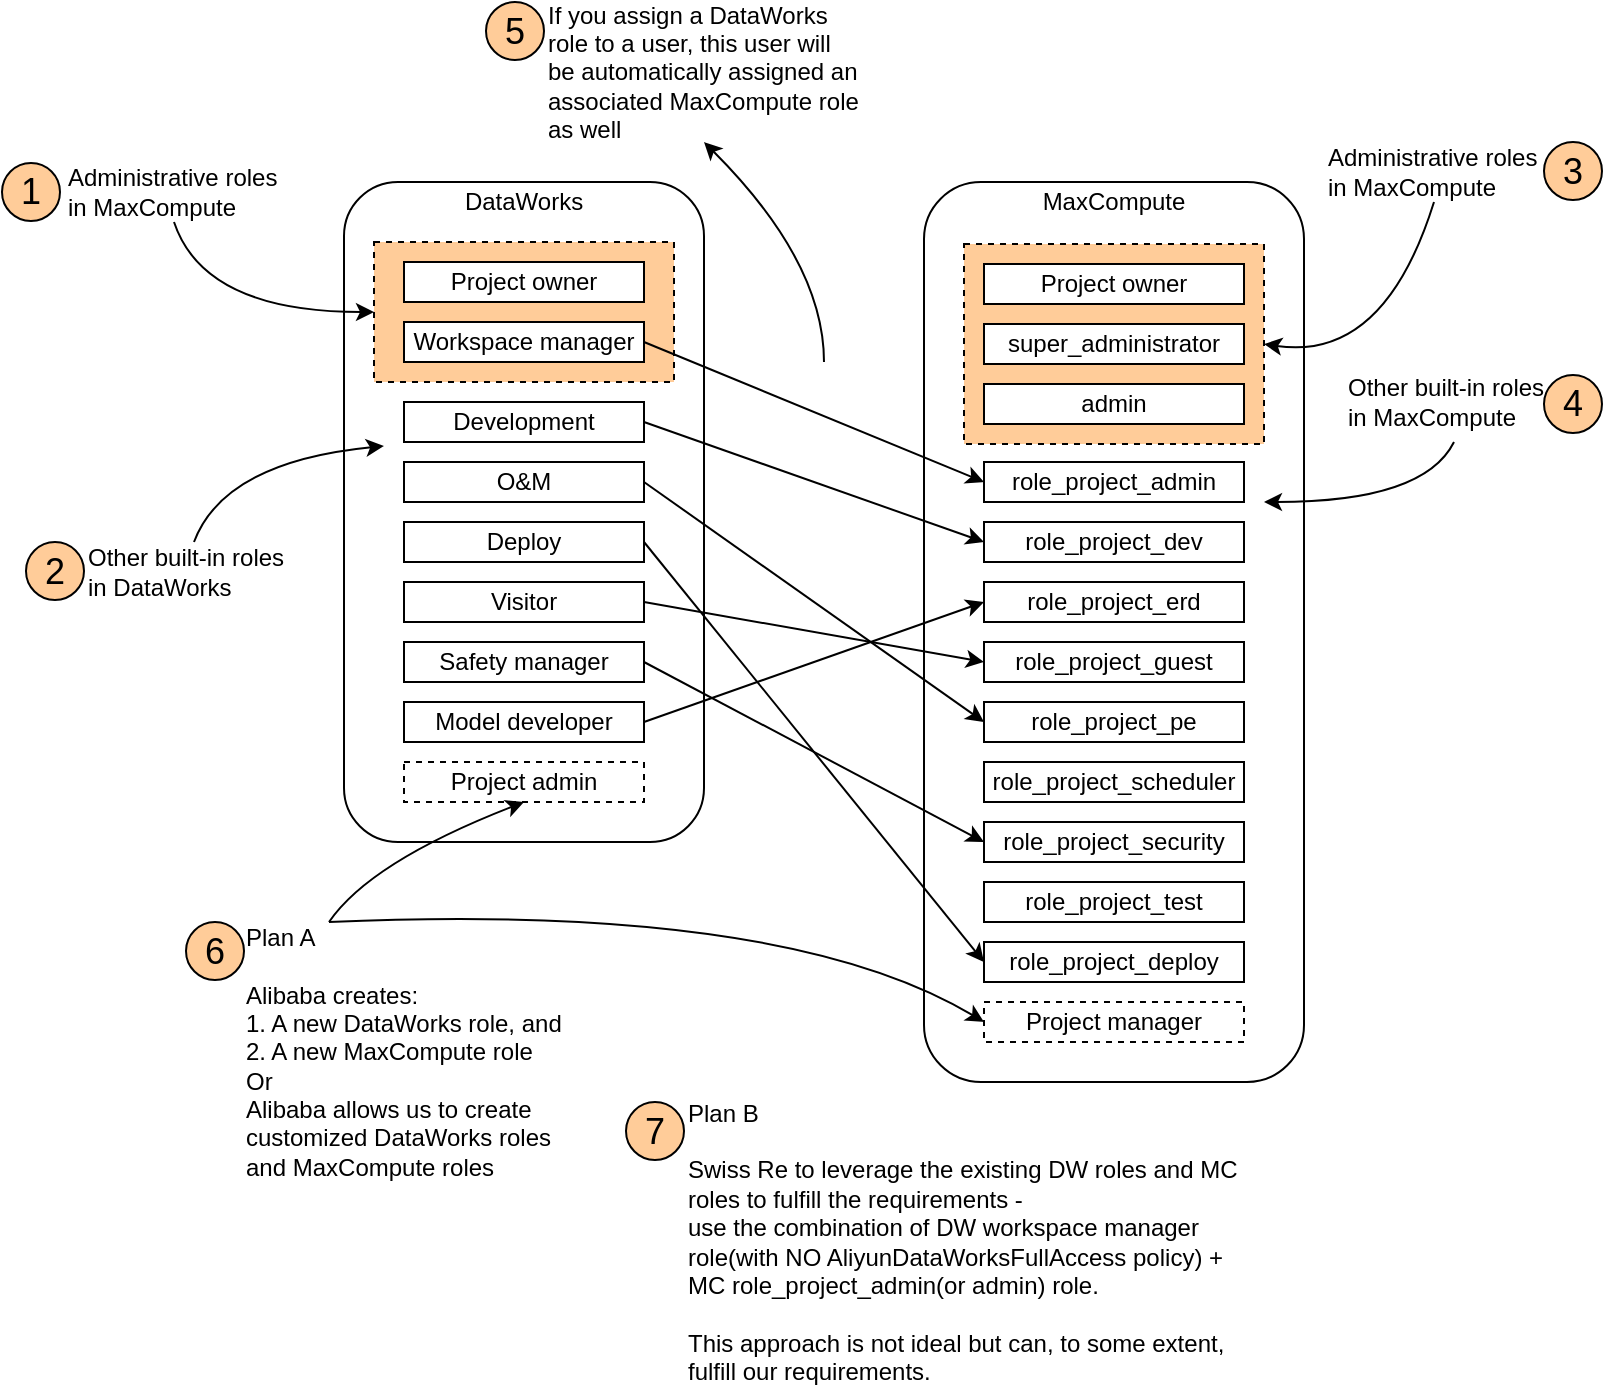<mxfile version="14.4.9" type="github">
  <diagram name="Page-1" id="c7558073-3199-34d8-9f00-42111426c3f3">
    <mxGraphModel dx="2028" dy="1654" grid="1" gridSize="10" guides="1" tooltips="1" connect="1" arrows="1" fold="1" page="1" pageScale="1" pageWidth="826" pageHeight="1169" background="#ffffff" math="0" shadow="0">
      <root>
        <mxCell id="0" />
        <mxCell id="1" parent="0" />
        <mxCell id="IdMNI_JNh8bzWSV93UBb-96" value="" style="rounded=1;whiteSpace=wrap;html=1;align=center;" parent="1" vertex="1">
          <mxGeometry x="70" y="20" width="180" height="330" as="geometry" />
        </mxCell>
        <mxCell id="xDphmvwOVZGYUPQbG3uU-7" value="" style="rounded=0;whiteSpace=wrap;html=1;dashed=1;fillColor=#FFCC99;" vertex="1" parent="1">
          <mxGeometry x="85" y="50" width="150" height="70" as="geometry" />
        </mxCell>
        <mxCell id="IdMNI_JNh8bzWSV93UBb-97" value="" style="rounded=1;whiteSpace=wrap;html=1;" parent="1" vertex="1">
          <mxGeometry x="360" y="20" width="190" height="450" as="geometry" />
        </mxCell>
        <mxCell id="xDphmvwOVZGYUPQbG3uU-2" value="" style="rounded=0;whiteSpace=wrap;html=1;dashed=1;fillColor=#FFCC99;" vertex="1" parent="1">
          <mxGeometry x="380" y="51" width="150" height="100" as="geometry" />
        </mxCell>
        <mxCell id="IdMNI_JNh8bzWSV93UBb-100" value="Project owner" style="rounded=0;whiteSpace=wrap;html=1;" parent="1" vertex="1">
          <mxGeometry x="100" y="60" width="120" height="20" as="geometry" />
        </mxCell>
        <mxCell id="IdMNI_JNh8bzWSV93UBb-107" value="Workspace manager" style="rounded=0;whiteSpace=wrap;html=1;" parent="1" vertex="1">
          <mxGeometry x="100" y="90" width="120" height="20" as="geometry" />
        </mxCell>
        <mxCell id="IdMNI_JNh8bzWSV93UBb-108" value="Development" style="rounded=0;whiteSpace=wrap;html=1;" parent="1" vertex="1">
          <mxGeometry x="100" y="130" width="120" height="20" as="geometry" />
        </mxCell>
        <mxCell id="IdMNI_JNh8bzWSV93UBb-110" value="Visitor" style="rounded=0;whiteSpace=wrap;html=1;" parent="1" vertex="1">
          <mxGeometry x="100" y="220" width="120" height="20" as="geometry" />
        </mxCell>
        <mxCell id="IdMNI_JNh8bzWSV93UBb-111" value="Deploy" style="rounded=0;whiteSpace=wrap;html=1;" parent="1" vertex="1">
          <mxGeometry x="100" y="190" width="120" height="20" as="geometry" />
        </mxCell>
        <mxCell id="IdMNI_JNh8bzWSV93UBb-112" value="O&amp;amp;M" style="rounded=0;whiteSpace=wrap;html=1;" parent="1" vertex="1">
          <mxGeometry x="100" y="160" width="120" height="20" as="geometry" />
        </mxCell>
        <mxCell id="IdMNI_JNh8bzWSV93UBb-113" value="DataWorks" style="text;html=1;strokeColor=none;fillColor=none;align=center;verticalAlign=middle;whiteSpace=wrap;rounded=0;" parent="1" vertex="1">
          <mxGeometry x="130" y="20" width="60" height="20" as="geometry" />
        </mxCell>
        <mxCell id="IdMNI_JNh8bzWSV93UBb-115" value="admin" style="rounded=0;whiteSpace=wrap;html=1;" parent="1" vertex="1">
          <mxGeometry x="390" y="121" width="130" height="20" as="geometry" />
        </mxCell>
        <mxCell id="IdMNI_JNh8bzWSV93UBb-116" value="role_project_admin" style="rounded=0;whiteSpace=wrap;html=1;" parent="1" vertex="1">
          <mxGeometry x="390" y="160" width="130" height="20" as="geometry" />
        </mxCell>
        <mxCell id="IdMNI_JNh8bzWSV93UBb-117" value="role_project_deploy" style="rounded=0;whiteSpace=wrap;html=1;" parent="1" vertex="1">
          <mxGeometry x="390" y="400" width="130" height="20" as="geometry" />
        </mxCell>
        <mxCell id="IdMNI_JNh8bzWSV93UBb-118" value="role_project_dev" style="rounded=0;whiteSpace=wrap;html=1;" parent="1" vertex="1">
          <mxGeometry x="390" y="190" width="130" height="20" as="geometry" />
        </mxCell>
        <mxCell id="IdMNI_JNh8bzWSV93UBb-119" value="role_project_erd" style="rounded=0;whiteSpace=wrap;html=1;" parent="1" vertex="1">
          <mxGeometry x="390" y="220" width="130" height="20" as="geometry" />
        </mxCell>
        <mxCell id="IdMNI_JNh8bzWSV93UBb-120" value="role_project_guest" style="rounded=0;whiteSpace=wrap;html=1;" parent="1" vertex="1">
          <mxGeometry x="390" y="250" width="130" height="20" as="geometry" />
        </mxCell>
        <mxCell id="IdMNI_JNh8bzWSV93UBb-121" value="role_project_scheduler" style="rounded=0;whiteSpace=wrap;html=1;" parent="1" vertex="1">
          <mxGeometry x="390" y="310" width="130" height="20" as="geometry" />
        </mxCell>
        <mxCell id="IdMNI_JNh8bzWSV93UBb-122" value="role_project_pe" style="rounded=0;whiteSpace=wrap;html=1;" parent="1" vertex="1">
          <mxGeometry x="390" y="280" width="130" height="20" as="geometry" />
        </mxCell>
        <mxCell id="IdMNI_JNh8bzWSV93UBb-123" value="role_project_security" style="rounded=0;whiteSpace=wrap;html=1;" parent="1" vertex="1">
          <mxGeometry x="390" y="340" width="130" height="20" as="geometry" />
        </mxCell>
        <mxCell id="IdMNI_JNh8bzWSV93UBb-124" value="super_administrator" style="rounded=0;whiteSpace=wrap;html=1;" parent="1" vertex="1">
          <mxGeometry x="390" y="91" width="130" height="20" as="geometry" />
        </mxCell>
        <mxCell id="IdMNI_JNh8bzWSV93UBb-125" value="role_project_test" style="rounded=0;whiteSpace=wrap;html=1;" parent="1" vertex="1">
          <mxGeometry x="390" y="370" width="130" height="20" as="geometry" />
        </mxCell>
        <mxCell id="IdMNI_JNh8bzWSV93UBb-126" value="MaxCompute" style="text;html=1;strokeColor=none;fillColor=none;align=center;verticalAlign=middle;whiteSpace=wrap;rounded=0;" parent="1" vertex="1">
          <mxGeometry x="420" y="20" width="70" height="20" as="geometry" />
        </mxCell>
        <mxCell id="IdMNI_JNh8bzWSV93UBb-127" value="Safety manager" style="rounded=0;whiteSpace=wrap;html=1;" parent="1" vertex="1">
          <mxGeometry x="100" y="250" width="120" height="20" as="geometry" />
        </mxCell>
        <mxCell id="IdMNI_JNh8bzWSV93UBb-128" value="Model developer" style="rounded=0;whiteSpace=wrap;html=1;" parent="1" vertex="1">
          <mxGeometry x="100" y="280" width="120" height="20" as="geometry" />
        </mxCell>
        <mxCell id="IdMNI_JNh8bzWSV93UBb-133" value="" style="endArrow=classic;html=1;exitX=1;exitY=0.5;exitDx=0;exitDy=0;entryX=0;entryY=0.5;entryDx=0;entryDy=0;" parent="1" source="IdMNI_JNh8bzWSV93UBb-127" target="IdMNI_JNh8bzWSV93UBb-123" edge="1">
          <mxGeometry width="50" height="50" relative="1" as="geometry">
            <mxPoint x="500" y="240" as="sourcePoint" />
            <mxPoint x="550" y="190" as="targetPoint" />
          </mxGeometry>
        </mxCell>
        <mxCell id="IdMNI_JNh8bzWSV93UBb-135" value="" style="endArrow=classic;html=1;exitX=1;exitY=0.5;exitDx=0;exitDy=0;entryX=0;entryY=0.5;entryDx=0;entryDy=0;" parent="1" source="IdMNI_JNh8bzWSV93UBb-110" target="IdMNI_JNh8bzWSV93UBb-120" edge="1">
          <mxGeometry width="50" height="50" relative="1" as="geometry">
            <mxPoint x="200" y="410" as="sourcePoint" />
            <mxPoint x="250" y="360" as="targetPoint" />
          </mxGeometry>
        </mxCell>
        <mxCell id="IdMNI_JNh8bzWSV93UBb-136" value="" style="endArrow=classic;html=1;exitX=1;exitY=0.5;exitDx=0;exitDy=0;entryX=0;entryY=0.5;entryDx=0;entryDy=0;" parent="1" source="IdMNI_JNh8bzWSV93UBb-111" target="IdMNI_JNh8bzWSV93UBb-117" edge="1">
          <mxGeometry width="50" height="50" relative="1" as="geometry">
            <mxPoint x="230" y="420" as="sourcePoint" />
            <mxPoint x="280" y="370" as="targetPoint" />
          </mxGeometry>
        </mxCell>
        <mxCell id="IdMNI_JNh8bzWSV93UBb-137" value="" style="endArrow=classic;html=1;exitX=1;exitY=0.5;exitDx=0;exitDy=0;entryX=0;entryY=0.5;entryDx=0;entryDy=0;" parent="1" source="IdMNI_JNh8bzWSV93UBb-112" target="IdMNI_JNh8bzWSV93UBb-122" edge="1">
          <mxGeometry width="50" height="50" relative="1" as="geometry">
            <mxPoint x="200" y="440" as="sourcePoint" />
            <mxPoint x="250" y="390" as="targetPoint" />
          </mxGeometry>
        </mxCell>
        <mxCell id="IdMNI_JNh8bzWSV93UBb-138" value="" style="endArrow=classic;html=1;exitX=1;exitY=0.5;exitDx=0;exitDy=0;entryX=0;entryY=0.5;entryDx=0;entryDy=0;" parent="1" source="IdMNI_JNh8bzWSV93UBb-108" target="IdMNI_JNh8bzWSV93UBb-118" edge="1">
          <mxGeometry width="50" height="50" relative="1" as="geometry">
            <mxPoint x="200" y="440" as="sourcePoint" />
            <mxPoint x="250" y="390" as="targetPoint" />
          </mxGeometry>
        </mxCell>
        <mxCell id="IdMNI_JNh8bzWSV93UBb-139" value="" style="endArrow=classic;html=1;exitX=1;exitY=0.5;exitDx=0;exitDy=0;entryX=0;entryY=0.5;entryDx=0;entryDy=0;" parent="1" source="IdMNI_JNh8bzWSV93UBb-107" target="IdMNI_JNh8bzWSV93UBb-116" edge="1">
          <mxGeometry width="50" height="50" relative="1" as="geometry">
            <mxPoint x="200" y="430" as="sourcePoint" />
            <mxPoint x="250" y="380" as="targetPoint" />
          </mxGeometry>
        </mxCell>
        <mxCell id="IdMNI_JNh8bzWSV93UBb-140" value="" style="endArrow=classic;html=1;exitX=1;exitY=0.5;exitDx=0;exitDy=0;entryX=0;entryY=0.5;entryDx=0;entryDy=0;" parent="1" source="IdMNI_JNh8bzWSV93UBb-128" target="IdMNI_JNh8bzWSV93UBb-119" edge="1">
          <mxGeometry width="50" height="50" relative="1" as="geometry">
            <mxPoint x="190" y="410" as="sourcePoint" />
            <mxPoint x="240" y="360" as="targetPoint" />
          </mxGeometry>
        </mxCell>
        <mxCell id="IdMNI_JNh8bzWSV93UBb-141" value="" style="curved=1;endArrow=classic;html=1;entryX=0.5;entryY=1;entryDx=0;entryDy=0;" parent="1" edge="1" target="IdMNI_JNh8bzWSV93UBb-142">
          <mxGeometry width="50" height="50" relative="1" as="geometry">
            <mxPoint x="310" y="110" as="sourcePoint" />
            <mxPoint x="240" y="20" as="targetPoint" />
            <Array as="points">
              <mxPoint x="310" y="60" />
            </Array>
          </mxGeometry>
        </mxCell>
        <mxCell id="IdMNI_JNh8bzWSV93UBb-142" value="If you assign a DataWorks role to a user, this user will be automatically assigned an associated MaxCompute role as well" style="text;html=1;strokeColor=none;fillColor=none;align=left;verticalAlign=middle;whiteSpace=wrap;rounded=0;" parent="1" vertex="1">
          <mxGeometry x="170" y="-70" width="160" height="70" as="geometry" />
        </mxCell>
        <mxCell id="IdMNI_JNh8bzWSV93UBb-143" value="Other built-in&amp;nbsp;roles in&amp;nbsp;DataWorks" style="text;html=1;strokeColor=none;fillColor=none;align=left;verticalAlign=middle;whiteSpace=wrap;rounded=0;" parent="1" vertex="1">
          <mxGeometry x="-60" y="200" width="110" height="30" as="geometry" />
        </mxCell>
        <mxCell id="IdMNI_JNh8bzWSV93UBb-144" value="" style="curved=1;endArrow=classic;html=1;exitX=0.5;exitY=0;exitDx=0;exitDy=0;entryX=0.111;entryY=0.4;entryDx=0;entryDy=0;entryPerimeter=0;" parent="1" source="IdMNI_JNh8bzWSV93UBb-143" target="IdMNI_JNh8bzWSV93UBb-96" edge="1">
          <mxGeometry width="50" height="50" relative="1" as="geometry">
            <mxPoint x="-30" y="170" as="sourcePoint" />
            <mxPoint x="40" y="240" as="targetPoint" />
            <Array as="points">
              <mxPoint x="10" y="160" />
            </Array>
          </mxGeometry>
        </mxCell>
        <mxCell id="IdMNI_JNh8bzWSV93UBb-145" value="" style="curved=1;endArrow=classic;html=1;entryX=1;entryY=0.5;entryDx=0;entryDy=0;exitX=0.5;exitY=1;exitDx=0;exitDy=0;" parent="1" source="IdMNI_JNh8bzWSV93UBb-147" target="xDphmvwOVZGYUPQbG3uU-2" edge="1">
          <mxGeometry width="50" height="50" relative="1" as="geometry">
            <mxPoint x="700" y="100" as="sourcePoint" />
            <mxPoint x="650" y="10" as="targetPoint" />
            <Array as="points">
              <mxPoint x="590" y="110" />
            </Array>
          </mxGeometry>
        </mxCell>
        <mxCell id="IdMNI_JNh8bzWSV93UBb-147" value="Administrative roles in MaxCompute" style="text;html=1;strokeColor=none;fillColor=none;align=left;verticalAlign=middle;whiteSpace=wrap;rounded=0;" parent="1" vertex="1">
          <mxGeometry x="560" width="110" height="30" as="geometry" />
        </mxCell>
        <mxCell id="xDphmvwOVZGYUPQbG3uU-1" value="Project owner" style="rounded=0;whiteSpace=wrap;html=1;" vertex="1" parent="1">
          <mxGeometry x="390" y="61" width="130" height="20" as="geometry" />
        </mxCell>
        <mxCell id="xDphmvwOVZGYUPQbG3uU-4" value="&lt;span&gt;Other built-in roles in MaxCompute&lt;/span&gt;" style="text;html=1;strokeColor=none;fillColor=none;align=left;verticalAlign=middle;whiteSpace=wrap;rounded=0;dashed=1;" vertex="1" parent="1">
          <mxGeometry x="570" y="110" width="110" height="40" as="geometry" />
        </mxCell>
        <mxCell id="xDphmvwOVZGYUPQbG3uU-6" value="" style="curved=1;endArrow=classic;html=1;exitX=0.5;exitY=1;exitDx=0;exitDy=0;" edge="1" parent="1" source="xDphmvwOVZGYUPQbG3uU-4">
          <mxGeometry width="50" height="50" relative="1" as="geometry">
            <mxPoint x="657.5" y="170" as="sourcePoint" />
            <mxPoint x="530" y="180" as="targetPoint" />
            <Array as="points">
              <mxPoint x="610" y="180" />
            </Array>
          </mxGeometry>
        </mxCell>
        <mxCell id="xDphmvwOVZGYUPQbG3uU-8" value="Administrative roles in MaxCompute" style="text;html=1;strokeColor=none;fillColor=none;align=left;verticalAlign=middle;whiteSpace=wrap;rounded=0;" vertex="1" parent="1">
          <mxGeometry x="-70" y="10" width="110" height="30" as="geometry" />
        </mxCell>
        <mxCell id="xDphmvwOVZGYUPQbG3uU-10" value="" style="curved=1;endArrow=classic;html=1;entryX=0;entryY=0.5;entryDx=0;entryDy=0;exitX=0.5;exitY=1;exitDx=0;exitDy=0;" edge="1" parent="1" source="xDphmvwOVZGYUPQbG3uU-8" target="xDphmvwOVZGYUPQbG3uU-7">
          <mxGeometry width="50" height="50" relative="1" as="geometry">
            <mxPoint x="625" y="40" as="sourcePoint" />
            <mxPoint x="540" y="111" as="targetPoint" />
            <Array as="points">
              <mxPoint y="85" />
            </Array>
          </mxGeometry>
        </mxCell>
        <mxCell id="xDphmvwOVZGYUPQbG3uU-11" value="Project admin" style="rounded=0;whiteSpace=wrap;html=1;dashed=1;" vertex="1" parent="1">
          <mxGeometry x="100" y="310" width="120" height="20" as="geometry" />
        </mxCell>
        <mxCell id="xDphmvwOVZGYUPQbG3uU-12" value="Project manager" style="rounded=0;whiteSpace=wrap;html=1;dashed=1;" vertex="1" parent="1">
          <mxGeometry x="390" y="430" width="130" height="20" as="geometry" />
        </mxCell>
        <mxCell id="xDphmvwOVZGYUPQbG3uU-13" value="&lt;div style=&quot;text-align: left&quot;&gt;&lt;span&gt;Plan A&lt;/span&gt;&lt;/div&gt;&lt;div style=&quot;text-align: left&quot;&gt;&lt;span&gt;&lt;br&gt;&lt;/span&gt;&lt;/div&gt;&lt;div style=&quot;text-align: left&quot;&gt;&lt;span&gt;Alibaba creates:&lt;/span&gt;&lt;/div&gt;&lt;div style=&quot;text-align: left&quot;&gt;&lt;span&gt;1. A new DataWorks role, and&lt;/span&gt;&lt;br&gt;&lt;span&gt;2. A new MaxCompute role&lt;/span&gt;&lt;/div&gt;&lt;div style=&quot;text-align: left&quot;&gt;&lt;span&gt;Or&lt;/span&gt;&lt;/div&gt;&lt;div style=&quot;text-align: left&quot;&gt;Alibaba allows us to create customized DataWorks roles and MaxCompute roles&lt;/div&gt;" style="text;html=1;strokeColor=none;fillColor=none;align=center;verticalAlign=middle;whiteSpace=wrap;rounded=0;dashed=1;" vertex="1" parent="1">
          <mxGeometry x="20" y="390" width="170" height="130" as="geometry" />
        </mxCell>
        <mxCell id="xDphmvwOVZGYUPQbG3uU-14" value="" style="curved=1;endArrow=classic;html=1;entryX=0.5;entryY=1;entryDx=0;entryDy=0;exitX=0.25;exitY=0;exitDx=0;exitDy=0;" edge="1" parent="1" source="xDphmvwOVZGYUPQbG3uU-13" target="xDphmvwOVZGYUPQbG3uU-11">
          <mxGeometry width="50" height="50" relative="1" as="geometry">
            <mxPoint x="-10" y="450" as="sourcePoint" />
            <mxPoint x="40" y="400" as="targetPoint" />
            <Array as="points">
              <mxPoint x="83" y="360" />
            </Array>
          </mxGeometry>
        </mxCell>
        <mxCell id="xDphmvwOVZGYUPQbG3uU-15" value="" style="curved=1;endArrow=classic;html=1;entryX=0;entryY=0.5;entryDx=0;entryDy=0;exitX=0.25;exitY=0;exitDx=0;exitDy=0;" edge="1" parent="1" source="xDphmvwOVZGYUPQbG3uU-13" target="xDphmvwOVZGYUPQbG3uU-12">
          <mxGeometry width="50" height="50" relative="1" as="geometry">
            <mxPoint x="310" y="530" as="sourcePoint" />
            <mxPoint x="360" y="480" as="targetPoint" />
            <Array as="points">
              <mxPoint x="290" y="380" />
            </Array>
          </mxGeometry>
        </mxCell>
        <mxCell id="xDphmvwOVZGYUPQbG3uU-19" value="&lt;font style=&quot;font-size: 18px&quot;&gt;6&lt;/font&gt;" style="ellipse;whiteSpace=wrap;html=1;aspect=fixed;fillColor=#FFCC99;" vertex="1" parent="1">
          <mxGeometry x="-9" y="390" width="29" height="29" as="geometry" />
        </mxCell>
        <mxCell id="xDphmvwOVZGYUPQbG3uU-20" value="&lt;font style=&quot;font-size: 18px&quot;&gt;5&lt;/font&gt;" style="ellipse;whiteSpace=wrap;html=1;aspect=fixed;fillColor=#FFCC99;" vertex="1" parent="1">
          <mxGeometry x="141" y="-70" width="29" height="29" as="geometry" />
        </mxCell>
        <mxCell id="xDphmvwOVZGYUPQbG3uU-21" value="&lt;font style=&quot;font-size: 18px&quot;&gt;4&lt;/font&gt;" style="ellipse;whiteSpace=wrap;html=1;aspect=fixed;fillColor=#FFCC99;" vertex="1" parent="1">
          <mxGeometry x="670" y="116.5" width="29" height="29" as="geometry" />
        </mxCell>
        <mxCell id="xDphmvwOVZGYUPQbG3uU-22" value="&lt;font style=&quot;font-size: 18px&quot;&gt;3&lt;/font&gt;" style="ellipse;whiteSpace=wrap;html=1;aspect=fixed;fillColor=#FFCC99;" vertex="1" parent="1">
          <mxGeometry x="670" width="29" height="29" as="geometry" />
        </mxCell>
        <mxCell id="xDphmvwOVZGYUPQbG3uU-23" value="&lt;font style=&quot;font-size: 18px&quot;&gt;2&lt;/font&gt;" style="ellipse;whiteSpace=wrap;html=1;aspect=fixed;fillColor=#FFCC99;" vertex="1" parent="1">
          <mxGeometry x="-89" y="200" width="29" height="29" as="geometry" />
        </mxCell>
        <mxCell id="xDphmvwOVZGYUPQbG3uU-24" value="&lt;font style=&quot;font-size: 18px&quot;&gt;1&lt;/font&gt;" style="ellipse;whiteSpace=wrap;html=1;aspect=fixed;fillColor=#FFCC99;" vertex="1" parent="1">
          <mxGeometry x="-101" y="10.5" width="29" height="29" as="geometry" />
        </mxCell>
        <mxCell id="xDphmvwOVZGYUPQbG3uU-27" value="Plan B&lt;br&gt;&lt;br&gt;Swiss Re to leverage the existing DW roles and MC roles to fulfill the requirements -&amp;nbsp;&lt;br&gt;use the combination of DW workspace manager role(with NO AliyunDataWorksFullAccess policy) + MC role_project_admin(or admin) role.&lt;br&gt;&lt;br&gt;This approach is not ideal but can, to some extent, fulfill our requirements.&amp;nbsp;" style="text;html=1;strokeColor=none;fillColor=none;align=left;verticalAlign=middle;whiteSpace=wrap;rounded=0;" vertex="1" parent="1">
          <mxGeometry x="240" y="480" width="290" height="140" as="geometry" />
        </mxCell>
        <mxCell id="xDphmvwOVZGYUPQbG3uU-28" value="&lt;font style=&quot;font-size: 18px&quot;&gt;7&lt;/font&gt;" style="ellipse;whiteSpace=wrap;html=1;aspect=fixed;fillColor=#FFCC99;" vertex="1" parent="1">
          <mxGeometry x="211" y="480" width="29" height="29" as="geometry" />
        </mxCell>
      </root>
    </mxGraphModel>
  </diagram>
</mxfile>
